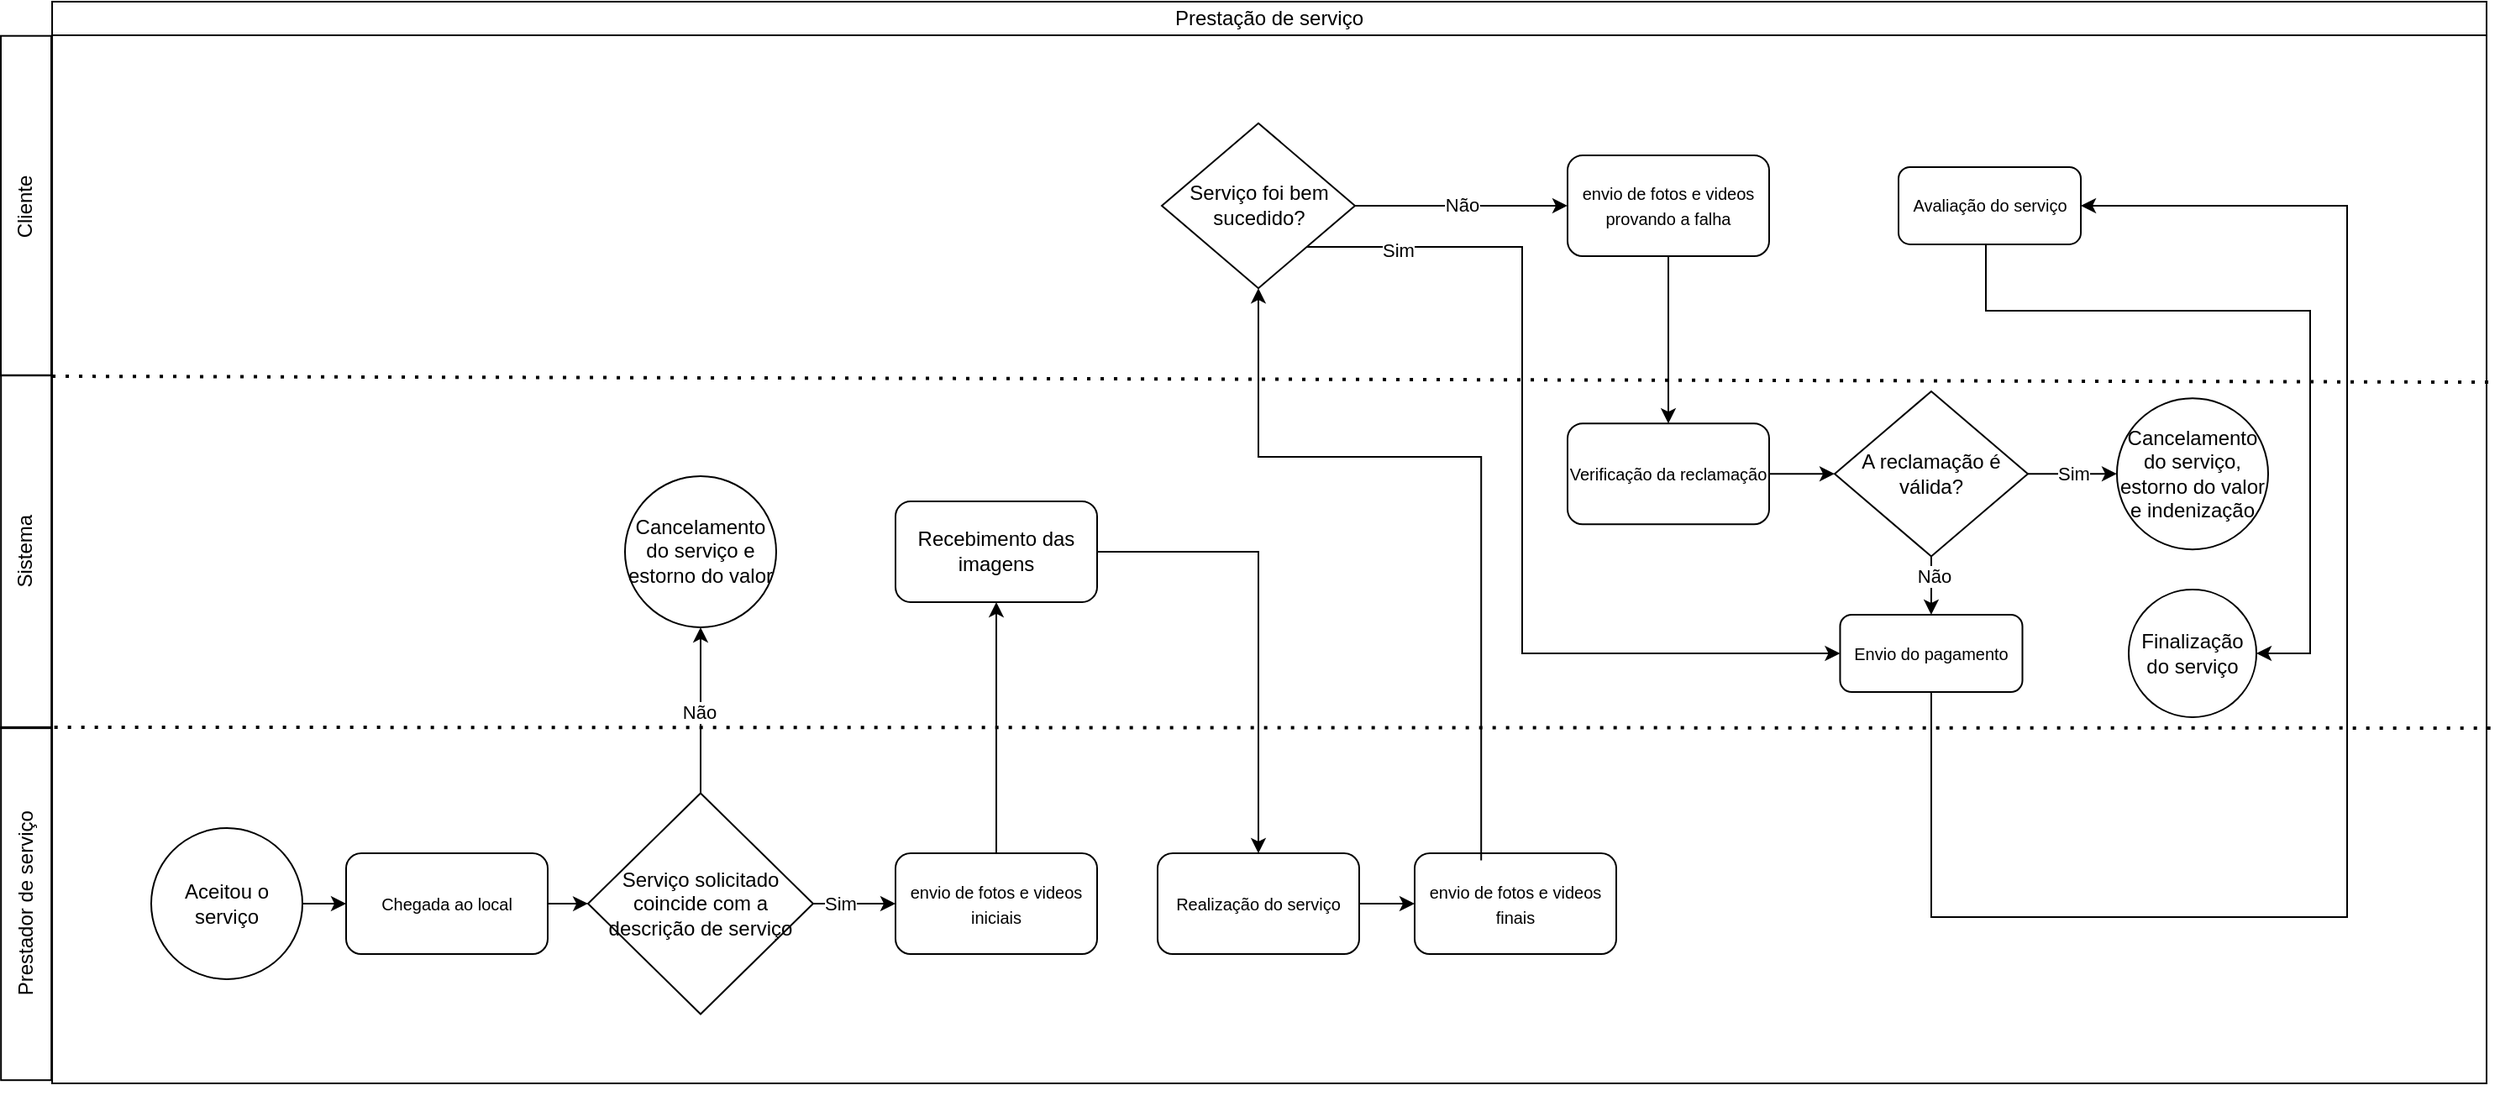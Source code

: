 <mxfile version="25.0.2">
  <diagram name="Página-1" id="wz_CHDK_Uvrmtqs5isK4">
    <mxGraphModel dx="2298" dy="1220" grid="0" gridSize="10" guides="1" tooltips="1" connect="1" arrows="1" fold="1" page="0" pageScale="1" pageWidth="827" pageHeight="1169" math="0" shadow="0">
      <root>
        <mxCell id="0" />
        <mxCell id="1" parent="0" />
        <mxCell id="mCqrBkyi7Igr85gBdBfP-33" value="Prestação de serviço" style="rounded=0;whiteSpace=wrap;html=1;fillColor=none;" parent="1" vertex="1">
          <mxGeometry x="-790.97" y="-139" width="1448.97" height="20" as="geometry" />
        </mxCell>
        <mxCell id="mCqrBkyi7Igr85gBdBfP-34" value="" style="rounded=0;whiteSpace=wrap;html=1;fillColor=none;" parent="1" vertex="1">
          <mxGeometry x="-790.97" y="-119" width="1448.97" height="624" as="geometry" />
        </mxCell>
        <mxCell id="mCqrBkyi7Igr85gBdBfP-36" value="Cliente" style="rounded=0;whiteSpace=wrap;html=1;fillColor=none;rotation=-90;" parent="1" vertex="1">
          <mxGeometry x="-907.61" y="-32.53" width="202.24" height="30" as="geometry" />
        </mxCell>
        <mxCell id="mCqrBkyi7Igr85gBdBfP-37" value="Sistema" style="rounded=0;whiteSpace=wrap;html=1;fillColor=none;rotation=-90;" parent="1" vertex="1">
          <mxGeometry x="-911.5" y="173.46" width="210.19" height="30" as="geometry" />
        </mxCell>
        <mxCell id="mCqrBkyi7Igr85gBdBfP-38" style="edgeStyle=orthogonalEdgeStyle;rounded=0;orthogonalLoop=1;jettySize=auto;html=1;exitX=0.5;exitY=1;exitDx=0;exitDy=0;" parent="1" edge="1">
          <mxGeometry relative="1" as="geometry">
            <mxPoint x="-240.03" y="506" as="sourcePoint" />
            <mxPoint x="-240.09" y="506" as="targetPoint" />
          </mxGeometry>
        </mxCell>
        <mxCell id="mCqrBkyi7Igr85gBdBfP-62" value="" style="endArrow=none;dashed=1;html=1;dashPattern=1 3;strokeWidth=2;rounded=0;exitX=0;exitY=0.345;exitDx=0;exitDy=0;exitPerimeter=0;entryX=1.001;entryY=0.331;entryDx=0;entryDy=0;entryPerimeter=0;" parent="1" target="mCqrBkyi7Igr85gBdBfP-34" edge="1">
          <mxGeometry width="50" height="50" relative="1" as="geometry">
            <mxPoint x="-790.97" y="84.0" as="sourcePoint" />
            <mxPoint x="283" y="83" as="targetPoint" />
          </mxGeometry>
        </mxCell>
        <mxCell id="ntNzyzuOF1n4TWdGQBcq-4" value="Prestador de serviço" style="rounded=0;whiteSpace=wrap;html=1;fillColor=none;rotation=-90;" parent="1" vertex="1">
          <mxGeometry x="-911.5" y="383" width="210.19" height="30" as="geometry" />
        </mxCell>
        <mxCell id="ntNzyzuOF1n4TWdGQBcq-11" value="" style="endArrow=none;dashed=1;html=1;dashPattern=1 3;strokeWidth=2;rounded=0;exitX=0;exitY=0.345;exitDx=0;exitDy=0;exitPerimeter=0;entryX=1.003;entryY=0.661;entryDx=0;entryDy=0;entryPerimeter=0;" parent="1" target="mCqrBkyi7Igr85gBdBfP-34" edge="1">
          <mxGeometry width="50" height="50" relative="1" as="geometry">
            <mxPoint x="-789.66" y="293.0" as="sourcePoint" />
            <mxPoint x="285" y="294" as="targetPoint" />
          </mxGeometry>
        </mxCell>
        <mxCell id="ntNzyzuOF1n4TWdGQBcq-74" value="" style="edgeStyle=orthogonalEdgeStyle;rounded=0;orthogonalLoop=1;jettySize=auto;html=1;" parent="1" source="ntNzyzuOF1n4TWdGQBcq-71" target="ntNzyzuOF1n4TWdGQBcq-72" edge="1">
          <mxGeometry relative="1" as="geometry" />
        </mxCell>
        <mxCell id="ntNzyzuOF1n4TWdGQBcq-71" value="Aceitou o serviço" style="ellipse;whiteSpace=wrap;html=1;aspect=fixed;fillColor=none;" parent="1" vertex="1">
          <mxGeometry x="-732" y="353" width="90" height="90" as="geometry" />
        </mxCell>
        <mxCell id="ntNzyzuOF1n4TWdGQBcq-81" value="" style="edgeStyle=orthogonalEdgeStyle;rounded=0;orthogonalLoop=1;jettySize=auto;html=1;" parent="1" source="ntNzyzuOF1n4TWdGQBcq-72" target="ntNzyzuOF1n4TWdGQBcq-80" edge="1">
          <mxGeometry relative="1" as="geometry" />
        </mxCell>
        <mxCell id="ntNzyzuOF1n4TWdGQBcq-72" value="&lt;span style=&quot;font-size: 10px;&quot;&gt;Chegada ao local&lt;/span&gt;" style="rounded=1;whiteSpace=wrap;html=1;fillColor=none;" parent="1" vertex="1">
          <mxGeometry x="-616" y="368" width="120" height="60" as="geometry" />
        </mxCell>
        <mxCell id="ntNzyzuOF1n4TWdGQBcq-89" style="edgeStyle=orthogonalEdgeStyle;rounded=0;orthogonalLoop=1;jettySize=auto;html=1;exitX=0.5;exitY=0;exitDx=0;exitDy=0;entryX=0.5;entryY=1;entryDx=0;entryDy=0;" parent="1" source="ntNzyzuOF1n4TWdGQBcq-73" target="ntNzyzuOF1n4TWdGQBcq-79" edge="1">
          <mxGeometry relative="1" as="geometry" />
        </mxCell>
        <mxCell id="ntNzyzuOF1n4TWdGQBcq-73" value="&lt;span style=&quot;font-size: 10px;&quot;&gt;envio de fotos e videos iniciais&lt;/span&gt;" style="rounded=1;whiteSpace=wrap;html=1;fillColor=none;" parent="1" vertex="1">
          <mxGeometry x="-289" y="368" width="120" height="60" as="geometry" />
        </mxCell>
        <mxCell id="ntNzyzuOF1n4TWdGQBcq-91" style="edgeStyle=orthogonalEdgeStyle;rounded=0;orthogonalLoop=1;jettySize=auto;html=1;exitX=1;exitY=0.5;exitDx=0;exitDy=0;entryX=0.5;entryY=0;entryDx=0;entryDy=0;" parent="1" source="ntNzyzuOF1n4TWdGQBcq-79" target="ntNzyzuOF1n4TWdGQBcq-90" edge="1">
          <mxGeometry relative="1" as="geometry" />
        </mxCell>
        <mxCell id="ntNzyzuOF1n4TWdGQBcq-79" value="Recebimento das imagens" style="whiteSpace=wrap;html=1;fillColor=none;rounded=1;" parent="1" vertex="1">
          <mxGeometry x="-289" y="158.46" width="120" height="60" as="geometry" />
        </mxCell>
        <mxCell id="ntNzyzuOF1n4TWdGQBcq-82" value="" style="edgeStyle=orthogonalEdgeStyle;rounded=0;orthogonalLoop=1;jettySize=auto;html=1;" parent="1" source="ntNzyzuOF1n4TWdGQBcq-80" target="ntNzyzuOF1n4TWdGQBcq-73" edge="1">
          <mxGeometry relative="1" as="geometry" />
        </mxCell>
        <mxCell id="ntNzyzuOF1n4TWdGQBcq-83" value="Sim" style="edgeLabel;html=1;align=center;verticalAlign=middle;resizable=0;points=[];" parent="ntNzyzuOF1n4TWdGQBcq-82" vertex="1" connectable="0">
          <mxGeometry x="-0.391" relative="1" as="geometry">
            <mxPoint x="1" as="offset" />
          </mxGeometry>
        </mxCell>
        <mxCell id="ntNzyzuOF1n4TWdGQBcq-88" value="" style="edgeStyle=orthogonalEdgeStyle;rounded=0;orthogonalLoop=1;jettySize=auto;html=1;" parent="1" source="ntNzyzuOF1n4TWdGQBcq-80" target="ntNzyzuOF1n4TWdGQBcq-84" edge="1">
          <mxGeometry relative="1" as="geometry" />
        </mxCell>
        <mxCell id="dLz3L9ztRfcVqaZXxAQV-5" value="Não" style="edgeLabel;html=1;align=center;verticalAlign=middle;resizable=0;points=[];" parent="ntNzyzuOF1n4TWdGQBcq-88" vertex="1" connectable="0">
          <mxGeometry x="-0.027" y="1" relative="1" as="geometry">
            <mxPoint as="offset" />
          </mxGeometry>
        </mxCell>
        <mxCell id="ntNzyzuOF1n4TWdGQBcq-80" value="Serviço solicitado coincide com a descrição de serviço" style="rhombus;whiteSpace=wrap;html=1;fillColor=none;" parent="1" vertex="1">
          <mxGeometry x="-472" y="332.23" width="133.97" height="131.54" as="geometry" />
        </mxCell>
        <mxCell id="ntNzyzuOF1n4TWdGQBcq-84" value="Cancelamento do serviço e estorno do valor" style="ellipse;whiteSpace=wrap;html=1;aspect=fixed;fillColor=none;" parent="1" vertex="1">
          <mxGeometry x="-450.01" y="143.46" width="90" height="90" as="geometry" />
        </mxCell>
        <mxCell id="ntNzyzuOF1n4TWdGQBcq-94" style="edgeStyle=orthogonalEdgeStyle;rounded=0;orthogonalLoop=1;jettySize=auto;html=1;exitX=0.33;exitY=0.07;exitDx=0;exitDy=0;entryX=0.5;entryY=1;entryDx=0;entryDy=0;exitPerimeter=0;" parent="1" source="ntNzyzuOF1n4TWdGQBcq-92" target="ntNzyzuOF1n4TWdGQBcq-93" edge="1">
          <mxGeometry relative="1" as="geometry">
            <Array as="points">
              <mxPoint x="60" y="132" />
              <mxPoint x="-73" y="132" />
            </Array>
          </mxGeometry>
        </mxCell>
        <mxCell id="dLz3L9ztRfcVqaZXxAQV-1" style="edgeStyle=orthogonalEdgeStyle;rounded=0;orthogonalLoop=1;jettySize=auto;html=1;exitX=1;exitY=0.5;exitDx=0;exitDy=0;entryX=0;entryY=0.5;entryDx=0;entryDy=0;" parent="1" source="ntNzyzuOF1n4TWdGQBcq-90" target="ntNzyzuOF1n4TWdGQBcq-92" edge="1">
          <mxGeometry relative="1" as="geometry" />
        </mxCell>
        <mxCell id="ntNzyzuOF1n4TWdGQBcq-90" value="&lt;span style=&quot;font-size: 10px;&quot;&gt;Realização do serviço&lt;/span&gt;" style="rounded=1;whiteSpace=wrap;html=1;fillColor=none;" parent="1" vertex="1">
          <mxGeometry x="-133" y="368" width="120" height="60" as="geometry" />
        </mxCell>
        <mxCell id="ntNzyzuOF1n4TWdGQBcq-92" value="&lt;span style=&quot;font-size: 10px;&quot;&gt;envio de fotos e videos finais&lt;/span&gt;" style="rounded=1;whiteSpace=wrap;html=1;fillColor=none;" parent="1" vertex="1">
          <mxGeometry x="20" y="368" width="120" height="60" as="geometry" />
        </mxCell>
        <mxCell id="ntNzyzuOF1n4TWdGQBcq-95" style="edgeStyle=orthogonalEdgeStyle;rounded=0;orthogonalLoop=1;jettySize=auto;html=1;exitX=1;exitY=1;exitDx=0;exitDy=0;entryX=0;entryY=0.5;entryDx=0;entryDy=0;" parent="1" source="ntNzyzuOF1n4TWdGQBcq-93" target="ntNzyzuOF1n4TWdGQBcq-109" edge="1">
          <mxGeometry relative="1" as="geometry">
            <Array as="points">
              <mxPoint x="84" y="7" />
              <mxPoint x="84" y="249" />
            </Array>
          </mxGeometry>
        </mxCell>
        <mxCell id="ntNzyzuOF1n4TWdGQBcq-96" value="Sim" style="edgeLabel;html=1;align=center;verticalAlign=middle;resizable=0;points=[];" parent="ntNzyzuOF1n4TWdGQBcq-95" vertex="1" connectable="0">
          <mxGeometry x="-0.805" y="-2" relative="1" as="geometry">
            <mxPoint as="offset" />
          </mxGeometry>
        </mxCell>
        <mxCell id="ntNzyzuOF1n4TWdGQBcq-98" value="Não" style="edgeStyle=orthogonalEdgeStyle;rounded=0;orthogonalLoop=1;jettySize=auto;html=1;exitX=1;exitY=0.5;exitDx=0;exitDy=0;entryX=0;entryY=0.5;entryDx=0;entryDy=0;" parent="1" source="ntNzyzuOF1n4TWdGQBcq-93" target="ntNzyzuOF1n4TWdGQBcq-97" edge="1">
          <mxGeometry relative="1" as="geometry" />
        </mxCell>
        <mxCell id="ntNzyzuOF1n4TWdGQBcq-93" value="Serviço foi bem sucedido?" style="rhombus;whiteSpace=wrap;html=1;fillColor=none;" parent="1" vertex="1">
          <mxGeometry x="-130.49" y="-66.64" width="114.97" height="98.23" as="geometry" />
        </mxCell>
        <mxCell id="ntNzyzuOF1n4TWdGQBcq-100" style="edgeStyle=orthogonalEdgeStyle;rounded=0;orthogonalLoop=1;jettySize=auto;html=1;exitX=0.5;exitY=1;exitDx=0;exitDy=0;entryX=0.5;entryY=0;entryDx=0;entryDy=0;" parent="1" source="ntNzyzuOF1n4TWdGQBcq-97" target="ntNzyzuOF1n4TWdGQBcq-99" edge="1">
          <mxGeometry relative="1" as="geometry" />
        </mxCell>
        <mxCell id="ntNzyzuOF1n4TWdGQBcq-97" value="&lt;span style=&quot;font-size: 10px;&quot;&gt;envio de fotos e videos provando a falha&lt;/span&gt;" style="rounded=1;whiteSpace=wrap;html=1;fillColor=none;" parent="1" vertex="1">
          <mxGeometry x="111" y="-47.52" width="120" height="60" as="geometry" />
        </mxCell>
        <mxCell id="ntNzyzuOF1n4TWdGQBcq-102" value="" style="edgeStyle=orthogonalEdgeStyle;rounded=0;orthogonalLoop=1;jettySize=auto;html=1;" parent="1" source="ntNzyzuOF1n4TWdGQBcq-99" target="ntNzyzuOF1n4TWdGQBcq-101" edge="1">
          <mxGeometry relative="1" as="geometry" />
        </mxCell>
        <mxCell id="ntNzyzuOF1n4TWdGQBcq-99" value="&lt;span style=&quot;font-size: 10px;&quot;&gt;Verificação da reclamação&lt;/span&gt;" style="rounded=1;whiteSpace=wrap;html=1;fillColor=none;" parent="1" vertex="1">
          <mxGeometry x="111" y="112.12" width="120" height="60" as="geometry" />
        </mxCell>
        <mxCell id="ntNzyzuOF1n4TWdGQBcq-106" value="" style="edgeStyle=orthogonalEdgeStyle;rounded=0;orthogonalLoop=1;jettySize=auto;html=1;" parent="1" source="ntNzyzuOF1n4TWdGQBcq-101" target="ntNzyzuOF1n4TWdGQBcq-105" edge="1">
          <mxGeometry relative="1" as="geometry" />
        </mxCell>
        <mxCell id="ntNzyzuOF1n4TWdGQBcq-107" value="Sim" style="edgeLabel;html=1;align=center;verticalAlign=middle;resizable=0;points=[];" parent="ntNzyzuOF1n4TWdGQBcq-106" vertex="1" connectable="0">
          <mxGeometry x="-0.058" relative="1" as="geometry">
            <mxPoint x="2" as="offset" />
          </mxGeometry>
        </mxCell>
        <mxCell id="dLz3L9ztRfcVqaZXxAQV-3" style="edgeStyle=orthogonalEdgeStyle;rounded=0;orthogonalLoop=1;jettySize=auto;html=1;exitX=0.5;exitY=1;exitDx=0;exitDy=0;" parent="1" source="ntNzyzuOF1n4TWdGQBcq-101" target="ntNzyzuOF1n4TWdGQBcq-109" edge="1">
          <mxGeometry relative="1" as="geometry" />
        </mxCell>
        <mxCell id="dLz3L9ztRfcVqaZXxAQV-4" value="Não" style="edgeLabel;html=1;align=center;verticalAlign=middle;resizable=0;points=[];" parent="dLz3L9ztRfcVqaZXxAQV-3" vertex="1" connectable="0">
          <mxGeometry x="-0.311" y="1" relative="1" as="geometry">
            <mxPoint as="offset" />
          </mxGeometry>
        </mxCell>
        <mxCell id="ntNzyzuOF1n4TWdGQBcq-101" value="A reclamação é válida?" style="rhombus;whiteSpace=wrap;html=1;fillColor=none;" parent="1" vertex="1">
          <mxGeometry x="270" y="93" width="114.97" height="98.23" as="geometry" />
        </mxCell>
        <mxCell id="ntNzyzuOF1n4TWdGQBcq-105" value="Cancelamento do serviço, estorno do valor e indenização" style="ellipse;whiteSpace=wrap;html=1;aspect=fixed;fillColor=none;" parent="1" vertex="1">
          <mxGeometry x="438" y="97.12" width="90" height="90" as="geometry" />
        </mxCell>
        <mxCell id="OQqFdBvzDNuxTuM8B1GV-3" style="edgeStyle=orthogonalEdgeStyle;rounded=0;orthogonalLoop=1;jettySize=auto;html=1;exitX=0.5;exitY=1;exitDx=0;exitDy=0;entryX=1;entryY=0.5;entryDx=0;entryDy=0;" edge="1" parent="1" source="ntNzyzuOF1n4TWdGQBcq-109" target="OQqFdBvzDNuxTuM8B1GV-1">
          <mxGeometry relative="1" as="geometry">
            <Array as="points">
              <mxPoint x="328" y="406" />
              <mxPoint x="575" y="406" />
              <mxPoint x="575" y="-17" />
            </Array>
          </mxGeometry>
        </mxCell>
        <mxCell id="ntNzyzuOF1n4TWdGQBcq-109" value="&lt;span style=&quot;font-size: 10px;&quot;&gt;Envio do pagamento&lt;/span&gt;" style="rounded=1;whiteSpace=wrap;html=1;fillColor=none;" parent="1" vertex="1">
          <mxGeometry x="273.23" y="226" width="108.52" height="46" as="geometry" />
        </mxCell>
        <mxCell id="ntNzyzuOF1n4TWdGQBcq-112" value="Finalização do serviço" style="ellipse;whiteSpace=wrap;html=1;aspect=fixed;fillColor=none;" parent="1" vertex="1">
          <mxGeometry x="445" y="211" width="76" height="76" as="geometry" />
        </mxCell>
        <mxCell id="OQqFdBvzDNuxTuM8B1GV-4" style="edgeStyle=orthogonalEdgeStyle;rounded=0;orthogonalLoop=1;jettySize=auto;html=1;exitX=0.5;exitY=1;exitDx=0;exitDy=0;entryX=1;entryY=0.5;entryDx=0;entryDy=0;" edge="1" parent="1" source="OQqFdBvzDNuxTuM8B1GV-1" target="ntNzyzuOF1n4TWdGQBcq-112">
          <mxGeometry relative="1" as="geometry">
            <Array as="points">
              <mxPoint x="360" y="6" />
              <mxPoint x="360" y="45" />
              <mxPoint x="553" y="45" />
              <mxPoint x="553" y="249" />
            </Array>
          </mxGeometry>
        </mxCell>
        <mxCell id="OQqFdBvzDNuxTuM8B1GV-1" value="&lt;span style=&quot;font-size: 10px;&quot;&gt;Avaliação do serviço&lt;/span&gt;" style="rounded=1;whiteSpace=wrap;html=1;fillColor=none;" vertex="1" parent="1">
          <mxGeometry x="308" y="-40.53" width="108.52" height="46" as="geometry" />
        </mxCell>
      </root>
    </mxGraphModel>
  </diagram>
</mxfile>
